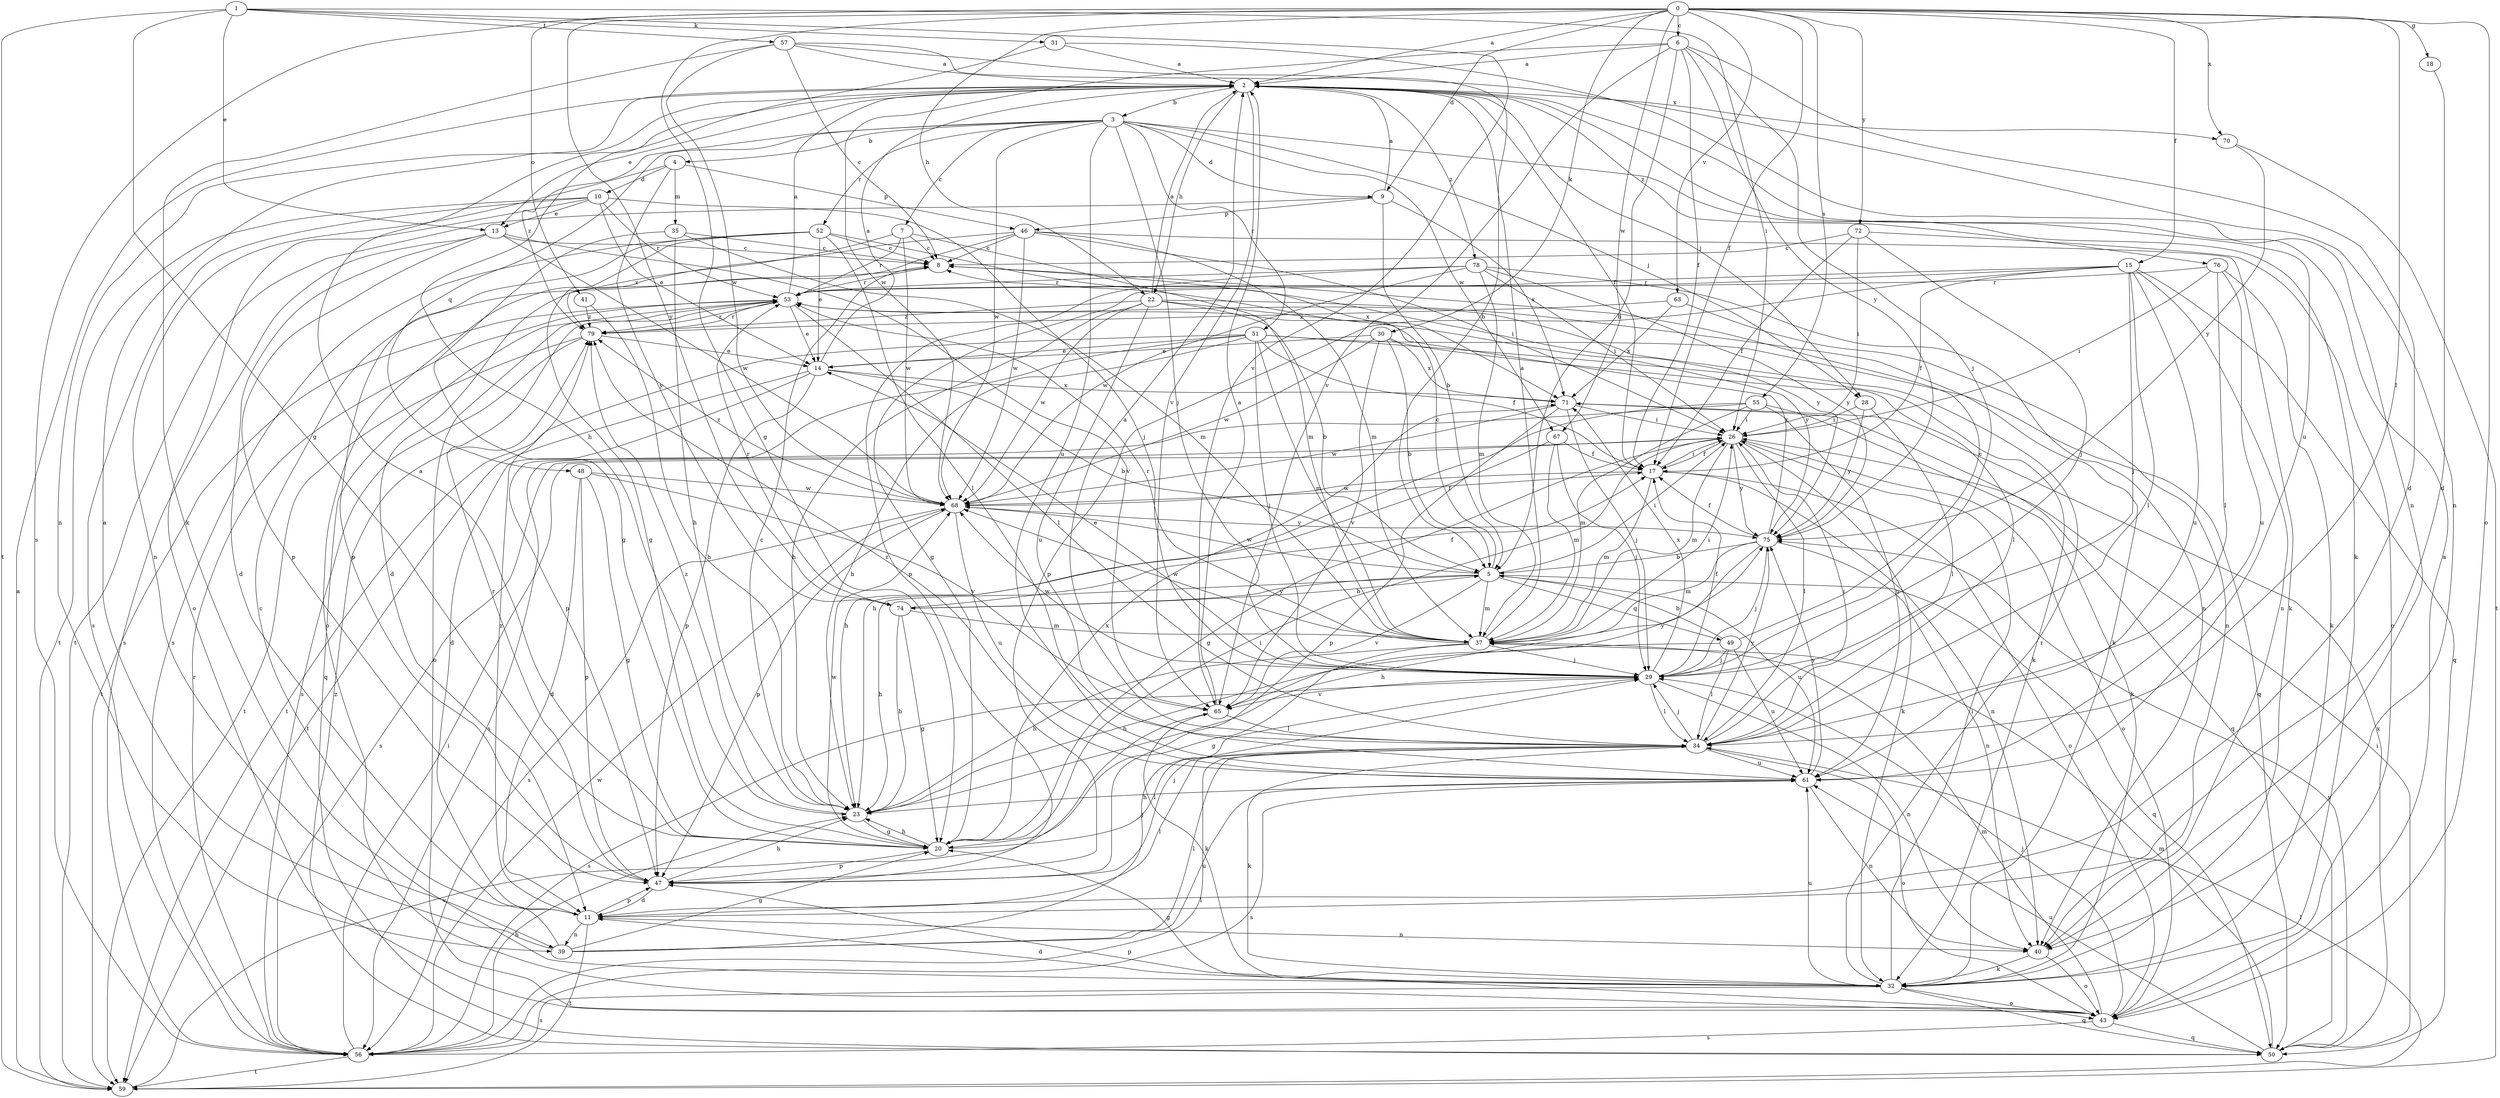 strict digraph  {
0;
1;
2;
3;
4;
5;
6;
7;
8;
9;
10;
11;
13;
14;
15;
17;
18;
20;
22;
23;
26;
28;
29;
30;
31;
32;
34;
35;
37;
39;
40;
41;
43;
46;
47;
48;
49;
50;
51;
52;
53;
55;
56;
57;
59;
61;
63;
65;
67;
68;
70;
71;
72;
74;
75;
76;
78;
79;
0 -> 2  [label=a];
0 -> 6  [label=c];
0 -> 9  [label=d];
0 -> 15  [label=f];
0 -> 17  [label=f];
0 -> 18  [label=g];
0 -> 20  [label=g];
0 -> 22  [label=h];
0 -> 30  [label=k];
0 -> 34  [label=l];
0 -> 41  [label=o];
0 -> 43  [label=o];
0 -> 55  [label=s];
0 -> 56  [label=s];
0 -> 63  [label=v];
0 -> 67  [label=w];
0 -> 70  [label=x];
0 -> 72  [label=y];
0 -> 74  [label=y];
1 -> 13  [label=e];
1 -> 20  [label=g];
1 -> 26  [label=i];
1 -> 31  [label=k];
1 -> 57  [label=t];
1 -> 59  [label=t];
1 -> 65  [label=v];
2 -> 3  [label=b];
2 -> 13  [label=e];
2 -> 17  [label=f];
2 -> 22  [label=h];
2 -> 28  [label=j];
2 -> 39  [label=n];
2 -> 61  [label=u];
2 -> 65  [label=v];
2 -> 70  [label=x];
2 -> 76  [label=z];
2 -> 78  [label=z];
3 -> 4  [label=b];
3 -> 7  [label=c];
3 -> 9  [label=d];
3 -> 28  [label=j];
3 -> 29  [label=j];
3 -> 32  [label=k];
3 -> 48  [label=q];
3 -> 51  [label=r];
3 -> 52  [label=r];
3 -> 61  [label=u];
3 -> 67  [label=w];
3 -> 68  [label=w];
3 -> 79  [label=z];
4 -> 10  [label=d];
4 -> 35  [label=m];
4 -> 39  [label=n];
4 -> 46  [label=p];
4 -> 74  [label=y];
5 -> 8  [label=c];
5 -> 23  [label=h];
5 -> 26  [label=i];
5 -> 37  [label=m];
5 -> 49  [label=q];
5 -> 50  [label=q];
5 -> 61  [label=u];
5 -> 65  [label=v];
5 -> 68  [label=w];
5 -> 74  [label=y];
6 -> 2  [label=a];
6 -> 5  [label=b];
6 -> 11  [label=d];
6 -> 17  [label=f];
6 -> 29  [label=j];
6 -> 65  [label=v];
6 -> 68  [label=w];
6 -> 75  [label=y];
7 -> 8  [label=c];
7 -> 37  [label=m];
7 -> 53  [label=r];
7 -> 68  [label=w];
7 -> 79  [label=z];
8 -> 53  [label=r];
8 -> 75  [label=y];
9 -> 2  [label=a];
9 -> 5  [label=b];
9 -> 46  [label=p];
9 -> 59  [label=t];
9 -> 71  [label=x];
10 -> 13  [label=e];
10 -> 14  [label=e];
10 -> 29  [label=j];
10 -> 43  [label=o];
10 -> 53  [label=r];
10 -> 56  [label=s];
10 -> 59  [label=t];
11 -> 34  [label=l];
11 -> 39  [label=n];
11 -> 40  [label=n];
11 -> 47  [label=p];
11 -> 59  [label=t];
11 -> 79  [label=z];
13 -> 8  [label=c];
13 -> 11  [label=d];
13 -> 47  [label=p];
13 -> 56  [label=s];
13 -> 65  [label=v];
13 -> 68  [label=w];
14 -> 2  [label=a];
14 -> 5  [label=b];
14 -> 11  [label=d];
14 -> 47  [label=p];
14 -> 59  [label=t];
14 -> 71  [label=x];
15 -> 17  [label=f];
15 -> 20  [label=g];
15 -> 29  [label=j];
15 -> 34  [label=l];
15 -> 40  [label=n];
15 -> 47  [label=p];
15 -> 50  [label=q];
15 -> 53  [label=r];
15 -> 61  [label=u];
17 -> 26  [label=i];
17 -> 37  [label=m];
17 -> 40  [label=n];
17 -> 43  [label=o];
17 -> 68  [label=w];
18 -> 11  [label=d];
20 -> 2  [label=a];
20 -> 23  [label=h];
20 -> 26  [label=i];
20 -> 34  [label=l];
20 -> 47  [label=p];
20 -> 68  [label=w];
20 -> 71  [label=x];
22 -> 2  [label=a];
22 -> 5  [label=b];
22 -> 23  [label=h];
22 -> 32  [label=k];
22 -> 61  [label=u];
22 -> 68  [label=w];
22 -> 75  [label=y];
22 -> 79  [label=z];
23 -> 8  [label=c];
23 -> 20  [label=g];
23 -> 79  [label=z];
26 -> 17  [label=f];
26 -> 20  [label=g];
26 -> 32  [label=k];
26 -> 34  [label=l];
26 -> 37  [label=m];
26 -> 43  [label=o];
26 -> 56  [label=s];
26 -> 75  [label=y];
28 -> 26  [label=i];
28 -> 34  [label=l];
28 -> 75  [label=y];
29 -> 14  [label=e];
29 -> 17  [label=f];
29 -> 34  [label=l];
29 -> 40  [label=n];
29 -> 56  [label=s];
29 -> 65  [label=v];
29 -> 68  [label=w];
29 -> 71  [label=x];
30 -> 5  [label=b];
30 -> 14  [label=e];
30 -> 34  [label=l];
30 -> 65  [label=v];
30 -> 68  [label=w];
30 -> 71  [label=x];
31 -> 2  [label=a];
31 -> 23  [label=h];
31 -> 40  [label=n];
32 -> 11  [label=d];
32 -> 20  [label=g];
32 -> 26  [label=i];
32 -> 43  [label=o];
32 -> 50  [label=q];
32 -> 53  [label=r];
32 -> 56  [label=s];
32 -> 61  [label=u];
34 -> 2  [label=a];
34 -> 26  [label=i];
34 -> 29  [label=j];
34 -> 32  [label=k];
34 -> 43  [label=o];
34 -> 61  [label=u];
34 -> 75  [label=y];
35 -> 8  [label=c];
35 -> 20  [label=g];
35 -> 23  [label=h];
35 -> 37  [label=m];
37 -> 2  [label=a];
37 -> 20  [label=g];
37 -> 23  [label=h];
37 -> 26  [label=i];
37 -> 29  [label=j];
37 -> 53  [label=r];
37 -> 68  [label=w];
39 -> 2  [label=a];
39 -> 8  [label=c];
39 -> 20  [label=g];
39 -> 29  [label=j];
39 -> 34  [label=l];
39 -> 61  [label=u];
40 -> 32  [label=k];
40 -> 43  [label=o];
41 -> 23  [label=h];
41 -> 79  [label=z];
43 -> 2  [label=a];
43 -> 29  [label=j];
43 -> 37  [label=m];
43 -> 47  [label=p];
43 -> 50  [label=q];
43 -> 56  [label=s];
46 -> 8  [label=c];
46 -> 11  [label=d];
46 -> 26  [label=i];
46 -> 32  [label=k];
46 -> 37  [label=m];
46 -> 43  [label=o];
46 -> 68  [label=w];
47 -> 11  [label=d];
47 -> 23  [label=h];
47 -> 29  [label=j];
47 -> 53  [label=r];
48 -> 11  [label=d];
48 -> 20  [label=g];
48 -> 47  [label=p];
48 -> 65  [label=v];
48 -> 68  [label=w];
49 -> 5  [label=b];
49 -> 8  [label=c];
49 -> 23  [label=h];
49 -> 29  [label=j];
49 -> 34  [label=l];
49 -> 61  [label=u];
50 -> 26  [label=i];
50 -> 37  [label=m];
50 -> 61  [label=u];
50 -> 71  [label=x];
50 -> 75  [label=y];
50 -> 79  [label=z];
51 -> 14  [label=e];
51 -> 17  [label=f];
51 -> 23  [label=h];
51 -> 29  [label=j];
51 -> 32  [label=k];
51 -> 37  [label=m];
51 -> 47  [label=p];
51 -> 50  [label=q];
51 -> 59  [label=t];
52 -> 8  [label=c];
52 -> 14  [label=e];
52 -> 20  [label=g];
52 -> 34  [label=l];
52 -> 47  [label=p];
52 -> 56  [label=s];
52 -> 71  [label=x];
53 -> 2  [label=a];
53 -> 14  [label=e];
53 -> 34  [label=l];
53 -> 43  [label=o];
53 -> 50  [label=q];
53 -> 59  [label=t];
53 -> 79  [label=z];
55 -> 23  [label=h];
55 -> 26  [label=i];
55 -> 32  [label=k];
55 -> 37  [label=m];
55 -> 56  [label=s];
55 -> 61  [label=u];
56 -> 23  [label=h];
56 -> 26  [label=i];
56 -> 34  [label=l];
56 -> 53  [label=r];
56 -> 59  [label=t];
56 -> 68  [label=w];
57 -> 2  [label=a];
57 -> 5  [label=b];
57 -> 8  [label=c];
57 -> 32  [label=k];
57 -> 40  [label=n];
57 -> 68  [label=w];
59 -> 2  [label=a];
59 -> 34  [label=l];
59 -> 65  [label=v];
61 -> 23  [label=h];
61 -> 40  [label=n];
61 -> 56  [label=s];
61 -> 75  [label=y];
61 -> 79  [label=z];
63 -> 40  [label=n];
63 -> 71  [label=x];
63 -> 79  [label=z];
65 -> 2  [label=a];
65 -> 32  [label=k];
65 -> 34  [label=l];
65 -> 75  [label=y];
67 -> 17  [label=f];
67 -> 23  [label=h];
67 -> 29  [label=j];
67 -> 37  [label=m];
68 -> 17  [label=f];
68 -> 47  [label=p];
68 -> 56  [label=s];
68 -> 61  [label=u];
68 -> 75  [label=y];
68 -> 79  [label=z];
70 -> 59  [label=t];
70 -> 75  [label=y];
71 -> 26  [label=i];
71 -> 29  [label=j];
71 -> 47  [label=p];
71 -> 50  [label=q];
71 -> 68  [label=w];
72 -> 8  [label=c];
72 -> 17  [label=f];
72 -> 26  [label=i];
72 -> 29  [label=j];
72 -> 43  [label=o];
74 -> 5  [label=b];
74 -> 17  [label=f];
74 -> 20  [label=g];
74 -> 23  [label=h];
74 -> 37  [label=m];
74 -> 53  [label=r];
75 -> 5  [label=b];
75 -> 17  [label=f];
75 -> 23  [label=h];
75 -> 29  [label=j];
75 -> 37  [label=m];
75 -> 40  [label=n];
75 -> 53  [label=r];
76 -> 26  [label=i];
76 -> 32  [label=k];
76 -> 34  [label=l];
76 -> 53  [label=r];
76 -> 61  [label=u];
78 -> 26  [label=i];
78 -> 37  [label=m];
78 -> 40  [label=n];
78 -> 47  [label=p];
78 -> 53  [label=r];
78 -> 68  [label=w];
78 -> 75  [label=y];
79 -> 14  [label=e];
79 -> 53  [label=r];
79 -> 56  [label=s];
79 -> 59  [label=t];
}
